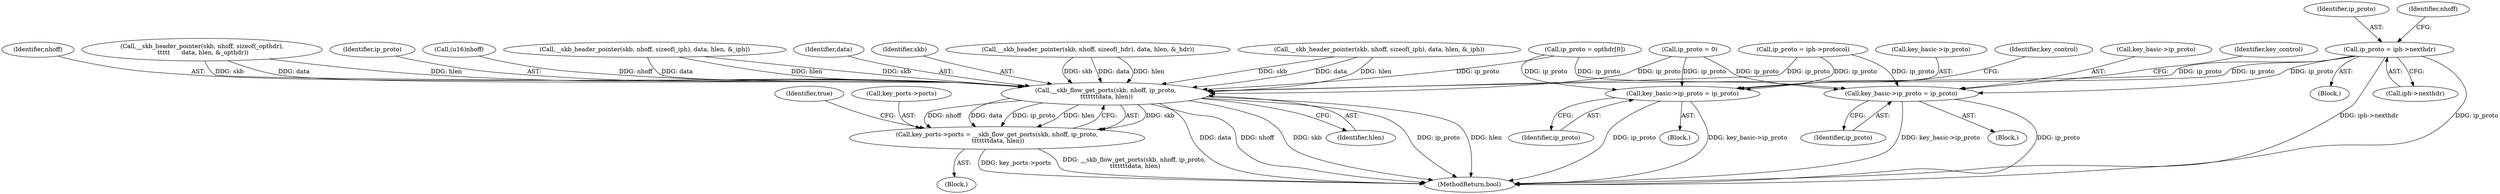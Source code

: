 digraph "0_linux_a6e544b0a88b53114bfa5a57e21b7be7a8dfc9d0@pointer" {
"1000283" [label="(Call,ip_proto = iph->nexthdr)"];
"1000543" [label="(Call,key_basic->ip_proto = ip_proto)"];
"1000777" [label="(Call,key_basic->ip_proto = ip_proto)"];
"1000804" [label="(Call,__skb_flow_get_ports(skb, nhoff, ip_proto,\n \t\t\t\t\t\t\tdata, hlen))"];
"1000800" [label="(Call,key_ports->ports = __skb_flow_get_ports(skb, nhoff, ip_proto,\n \t\t\t\t\t\t\tdata, hlen))"];
"1000283" [label="(Call,ip_proto = iph->nexthdr)"];
"1000547" [label="(Identifier,ip_proto)"];
"1000781" [label="(Identifier,ip_proto)"];
"1000193" [label="(Call,__skb_header_pointer(skb, nhoff, sizeof(_iph), data, hlen, &_iph))"];
"1000801" [label="(Call,key_ports->ports)"];
"1000778" [label="(Call,key_basic->ip_proto)"];
"1000228" [label="(Call,ip_proto = 0)"];
"1000811" [label="(Identifier,true)"];
"1000544" [label="(Call,key_basic->ip_proto)"];
"1000800" [label="(Call,key_ports->ports = __skb_flow_get_ports(skb, nhoff, ip_proto,\n \t\t\t\t\t\t\tdata, hlen))"];
"1000793" [label="(Block,)"];
"1000812" [label="(MethodReturn,bool)"];
"1000808" [label="(Identifier,data)"];
"1000112" [label="(Block,)"];
"1000784" [label="(Identifier,key_control)"];
"1000809" [label="(Identifier,hlen)"];
"1000805" [label="(Identifier,skb)"];
"1000543" [label="(Call,key_basic->ip_proto = ip_proto)"];
"1000220" [label="(Call,ip_proto = iph->protocol)"];
"1000737" [label="(Call,ip_proto = opthdr[0])"];
"1000550" [label="(Identifier,key_control)"];
"1000580" [label="(Call,__skb_header_pointer(skb, nhoff, sizeof(_hdr), data, hlen, &_hdr))"];
"1000284" [label="(Identifier,ip_proto)"];
"1000777" [label="(Call,key_basic->ip_proto = ip_proto)"];
"1000269" [label="(Call,__skb_header_pointer(skb, nhoff, sizeof(_iph), data, hlen, &_iph))"];
"1000806" [label="(Identifier,nhoff)"];
"1000262" [label="(Block,)"];
"1000514" [label="(Block,)"];
"1000285" [label="(Call,iph->nexthdr)"];
"1000723" [label="(Call,__skb_header_pointer(skb, nhoff, sizeof(_opthdr),\n \t\t\t\t\t      data, hlen, &_opthdr))"];
"1000807" [label="(Identifier,ip_proto)"];
"1000786" [label="(Call,(u16)nhoff)"];
"1000804" [label="(Call,__skb_flow_get_ports(skb, nhoff, ip_proto,\n \t\t\t\t\t\t\tdata, hlen))"];
"1000289" [label="(Identifier,nhoff)"];
"1000283" -> "1000262"  [label="AST: "];
"1000283" -> "1000285"  [label="CFG: "];
"1000284" -> "1000283"  [label="AST: "];
"1000285" -> "1000283"  [label="AST: "];
"1000289" -> "1000283"  [label="CFG: "];
"1000283" -> "1000812"  [label="DDG: iph->nexthdr"];
"1000283" -> "1000812"  [label="DDG: ip_proto"];
"1000283" -> "1000543"  [label="DDG: ip_proto"];
"1000283" -> "1000777"  [label="DDG: ip_proto"];
"1000283" -> "1000804"  [label="DDG: ip_proto"];
"1000543" -> "1000514"  [label="AST: "];
"1000543" -> "1000547"  [label="CFG: "];
"1000544" -> "1000543"  [label="AST: "];
"1000547" -> "1000543"  [label="AST: "];
"1000550" -> "1000543"  [label="CFG: "];
"1000543" -> "1000812"  [label="DDG: ip_proto"];
"1000543" -> "1000812"  [label="DDG: key_basic->ip_proto"];
"1000220" -> "1000543"  [label="DDG: ip_proto"];
"1000228" -> "1000543"  [label="DDG: ip_proto"];
"1000737" -> "1000543"  [label="DDG: ip_proto"];
"1000777" -> "1000112"  [label="AST: "];
"1000777" -> "1000781"  [label="CFG: "];
"1000778" -> "1000777"  [label="AST: "];
"1000781" -> "1000777"  [label="AST: "];
"1000784" -> "1000777"  [label="CFG: "];
"1000777" -> "1000812"  [label="DDG: ip_proto"];
"1000777" -> "1000812"  [label="DDG: key_basic->ip_proto"];
"1000220" -> "1000777"  [label="DDG: ip_proto"];
"1000228" -> "1000777"  [label="DDG: ip_proto"];
"1000737" -> "1000777"  [label="DDG: ip_proto"];
"1000804" -> "1000800"  [label="AST: "];
"1000804" -> "1000809"  [label="CFG: "];
"1000805" -> "1000804"  [label="AST: "];
"1000806" -> "1000804"  [label="AST: "];
"1000807" -> "1000804"  [label="AST: "];
"1000808" -> "1000804"  [label="AST: "];
"1000809" -> "1000804"  [label="AST: "];
"1000800" -> "1000804"  [label="CFG: "];
"1000804" -> "1000812"  [label="DDG: skb"];
"1000804" -> "1000812"  [label="DDG: ip_proto"];
"1000804" -> "1000812"  [label="DDG: data"];
"1000804" -> "1000812"  [label="DDG: nhoff"];
"1000804" -> "1000812"  [label="DDG: hlen"];
"1000804" -> "1000800"  [label="DDG: skb"];
"1000804" -> "1000800"  [label="DDG: nhoff"];
"1000804" -> "1000800"  [label="DDG: data"];
"1000804" -> "1000800"  [label="DDG: ip_proto"];
"1000804" -> "1000800"  [label="DDG: hlen"];
"1000723" -> "1000804"  [label="DDG: skb"];
"1000723" -> "1000804"  [label="DDG: data"];
"1000723" -> "1000804"  [label="DDG: hlen"];
"1000193" -> "1000804"  [label="DDG: skb"];
"1000193" -> "1000804"  [label="DDG: data"];
"1000193" -> "1000804"  [label="DDG: hlen"];
"1000580" -> "1000804"  [label="DDG: skb"];
"1000580" -> "1000804"  [label="DDG: data"];
"1000580" -> "1000804"  [label="DDG: hlen"];
"1000269" -> "1000804"  [label="DDG: skb"];
"1000269" -> "1000804"  [label="DDG: data"];
"1000269" -> "1000804"  [label="DDG: hlen"];
"1000786" -> "1000804"  [label="DDG: nhoff"];
"1000220" -> "1000804"  [label="DDG: ip_proto"];
"1000228" -> "1000804"  [label="DDG: ip_proto"];
"1000737" -> "1000804"  [label="DDG: ip_proto"];
"1000800" -> "1000793"  [label="AST: "];
"1000801" -> "1000800"  [label="AST: "];
"1000811" -> "1000800"  [label="CFG: "];
"1000800" -> "1000812"  [label="DDG: __skb_flow_get_ports(skb, nhoff, ip_proto,\n \t\t\t\t\t\t\tdata, hlen)"];
"1000800" -> "1000812"  [label="DDG: key_ports->ports"];
}
